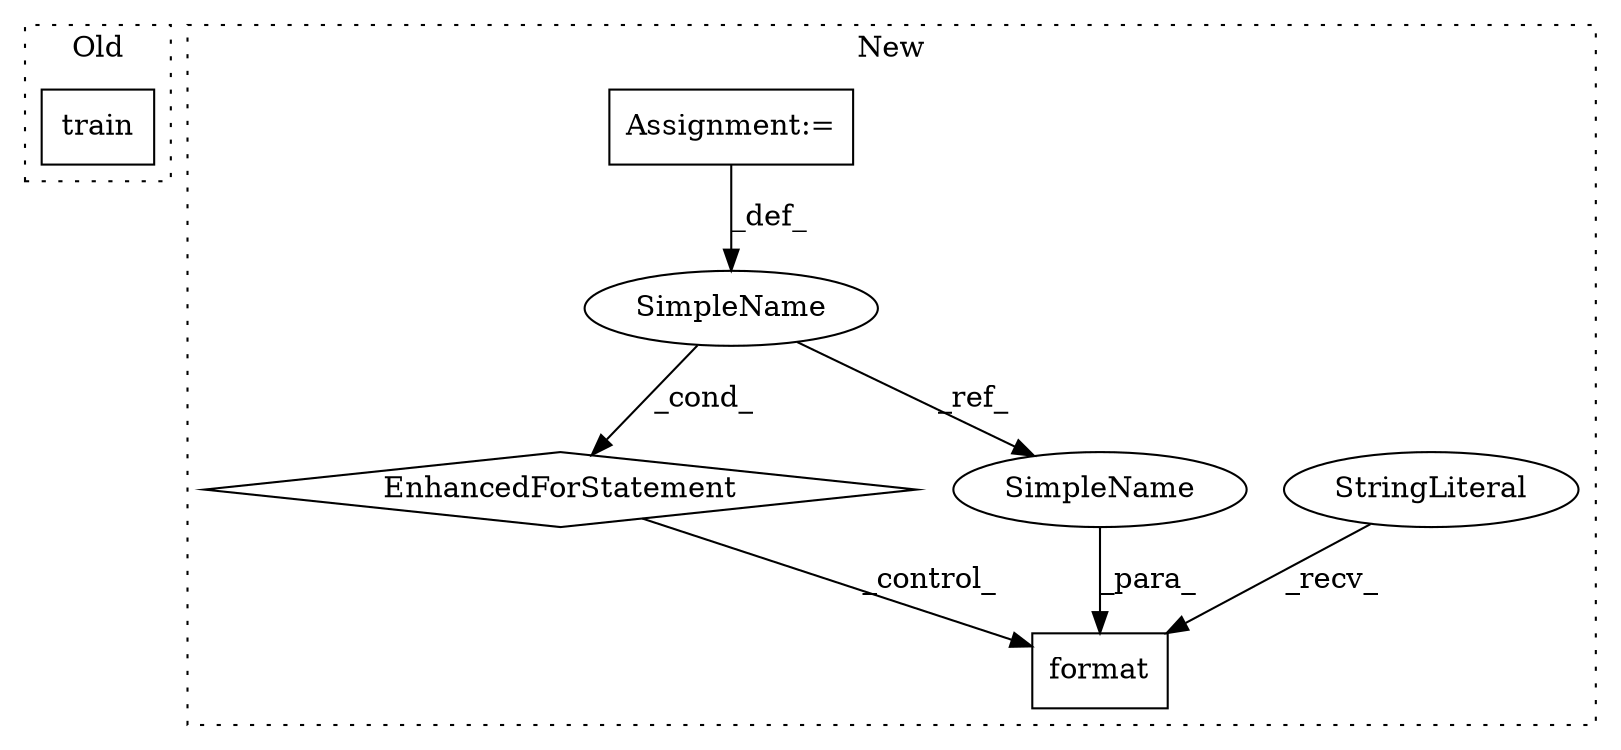 digraph G {
subgraph cluster0 {
1 [label="train" a="32" s="25657,25806" l="6,1" shape="box"];
label = "Old";
style="dotted";
}
subgraph cluster1 {
2 [label="format" a="32" s="27925,27944" l="7,1" shape="box"];
3 [label="StringLiteral" a="45" s="27889" l="35" shape="ellipse"];
4 [label="SimpleName" a="42" s="27353" l="5" shape="ellipse"];
5 [label="EnhancedForStatement" a="70" s="27289,27389" l="57,2" shape="diamond"];
6 [label="Assignment:=" a="7" s="27289,27389" l="57,2" shape="box"];
7 [label="SimpleName" a="42" s="27932" l="5" shape="ellipse"];
label = "New";
style="dotted";
}
3 -> 2 [label="_recv_"];
4 -> 5 [label="_cond_"];
4 -> 7 [label="_ref_"];
5 -> 2 [label="_control_"];
6 -> 4 [label="_def_"];
7 -> 2 [label="_para_"];
}